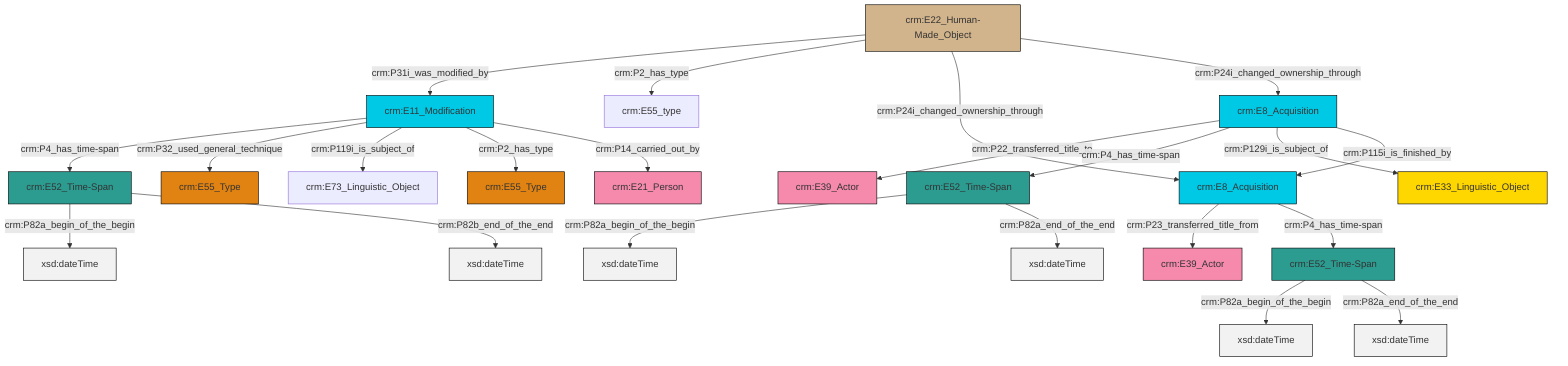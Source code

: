 graph TD
classDef Literal fill:#f2f2f2,stroke:#000000;
classDef CRM_Entity fill:#FFFFFF,stroke:#000000;
classDef Temporal_Entity fill:#00C9E6, stroke:#000000;
classDef Type fill:#E18312, stroke:#000000;
classDef Time-Span fill:#2C9C91, stroke:#000000;
classDef Appellation fill:#FFEB7F, stroke:#000000;
classDef Place fill:#008836, stroke:#000000;
classDef Persistent_Item fill:#B266B2, stroke:#000000;
classDef Conceptual_Object fill:#FFD700, stroke:#000000;
classDef Physical_Thing fill:#D2B48C, stroke:#000000;
classDef Actor fill:#f58aad, stroke:#000000;
classDef PC_Classes fill:#4ce600, stroke:#000000;
classDef Multi fill:#cccccc,stroke:#000000;

0["crm:E52_Time-Span"]:::Time-Span -->|crm:P82a_begin_of_the_begin| 1[xsd:dateTime]:::Literal
2["crm:E11_Modification"]:::Temporal_Entity -->|crm:P4_has_time-span| 3["crm:E52_Time-Span"]:::Time-Span
6["crm:E22_Human-Made_Object"]:::Physical_Thing -->|crm:P31i_was_modified_by| 2["crm:E11_Modification"]:::Temporal_Entity
6["crm:E22_Human-Made_Object"]:::Physical_Thing -->|crm:P2_has_type| 10["crm:E55_type"]:::Default
11["crm:E8_Acquisition"]:::Temporal_Entity -->|crm:P22_transferred_title_to| 4["crm:E39_Actor"]:::Actor
11["crm:E8_Acquisition"]:::Temporal_Entity -->|crm:P4_has_time-span| 12["crm:E52_Time-Span"]:::Time-Span
3["crm:E52_Time-Span"]:::Time-Span -->|crm:P82a_begin_of_the_begin| 13[xsd:dateTime]:::Literal
6["crm:E22_Human-Made_Object"]:::Physical_Thing -->|crm:P24i_changed_ownership_through| 14["crm:E8_Acquisition"]:::Temporal_Entity
0["crm:E52_Time-Span"]:::Time-Span -->|crm:P82a_end_of_the_end| 15[xsd:dateTime]:::Literal
12["crm:E52_Time-Span"]:::Time-Span -->|crm:P82a_begin_of_the_begin| 16[xsd:dateTime]:::Literal
3["crm:E52_Time-Span"]:::Time-Span -->|crm:P82b_end_of_the_end| 17[xsd:dateTime]:::Literal
11["crm:E8_Acquisition"]:::Temporal_Entity -->|crm:P129i_is_subject_of| 18["crm:E33_Linguistic_Object"]:::Conceptual_Object
2["crm:E11_Modification"]:::Temporal_Entity -->|crm:P32_used_general_technique| 19["crm:E55_Type"]:::Type
2["crm:E11_Modification"]:::Temporal_Entity -->|crm:P119i_is_subject_of| 7["crm:E73_Linguistic_Object"]:::Default
2["crm:E11_Modification"]:::Temporal_Entity -->|crm:P2_has_type| 23["crm:E55_Type"]:::Type
12["crm:E52_Time-Span"]:::Time-Span -->|crm:P82a_end_of_the_end| 25[xsd:dateTime]:::Literal
6["crm:E22_Human-Made_Object"]:::Physical_Thing -->|crm:P24i_changed_ownership_through| 11["crm:E8_Acquisition"]:::Temporal_Entity
11["crm:E8_Acquisition"]:::Temporal_Entity -->|crm:P115i_is_finished_by| 14["crm:E8_Acquisition"]:::Temporal_Entity
14["crm:E8_Acquisition"]:::Temporal_Entity -->|crm:P23_transferred_title_from| 29["crm:E39_Actor"]:::Actor
2["crm:E11_Modification"]:::Temporal_Entity -->|crm:P14_carried_out_by| 32["crm:E21_Person"]:::Actor
14["crm:E8_Acquisition"]:::Temporal_Entity -->|crm:P4_has_time-span| 0["crm:E52_Time-Span"]:::Time-Span
